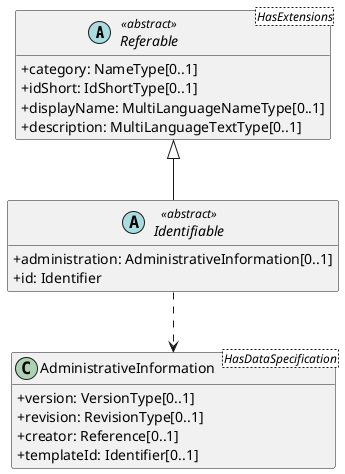 @startuml
skinparam classAttributeIconSize 0
hide methods

abstract class Referable<HasExtensions> <<abstract>> {
  +category: NameType[0..1] 
  +idShort: IdShortType[0..1] 
  +displayName: MultiLanguageNameType[0..1] 
  +description: MultiLanguageTextType[0..1] 
}
abstract class Identifiable <<abstract>> {
  +administration: AdministrativeInformation[0..1] 
  +id: Identifier 
}
class AdministrativeInformation<HasDataSpecification> {
  +version: VersionType[0..1] 
  +revision: RevisionType[0..1] 
  +creator: Reference[0..1] 
  +templateId: Identifier[0..1] 
}
Identifiable ..> AdministrativeInformation
Referable <|-- Identifiable
@enduml